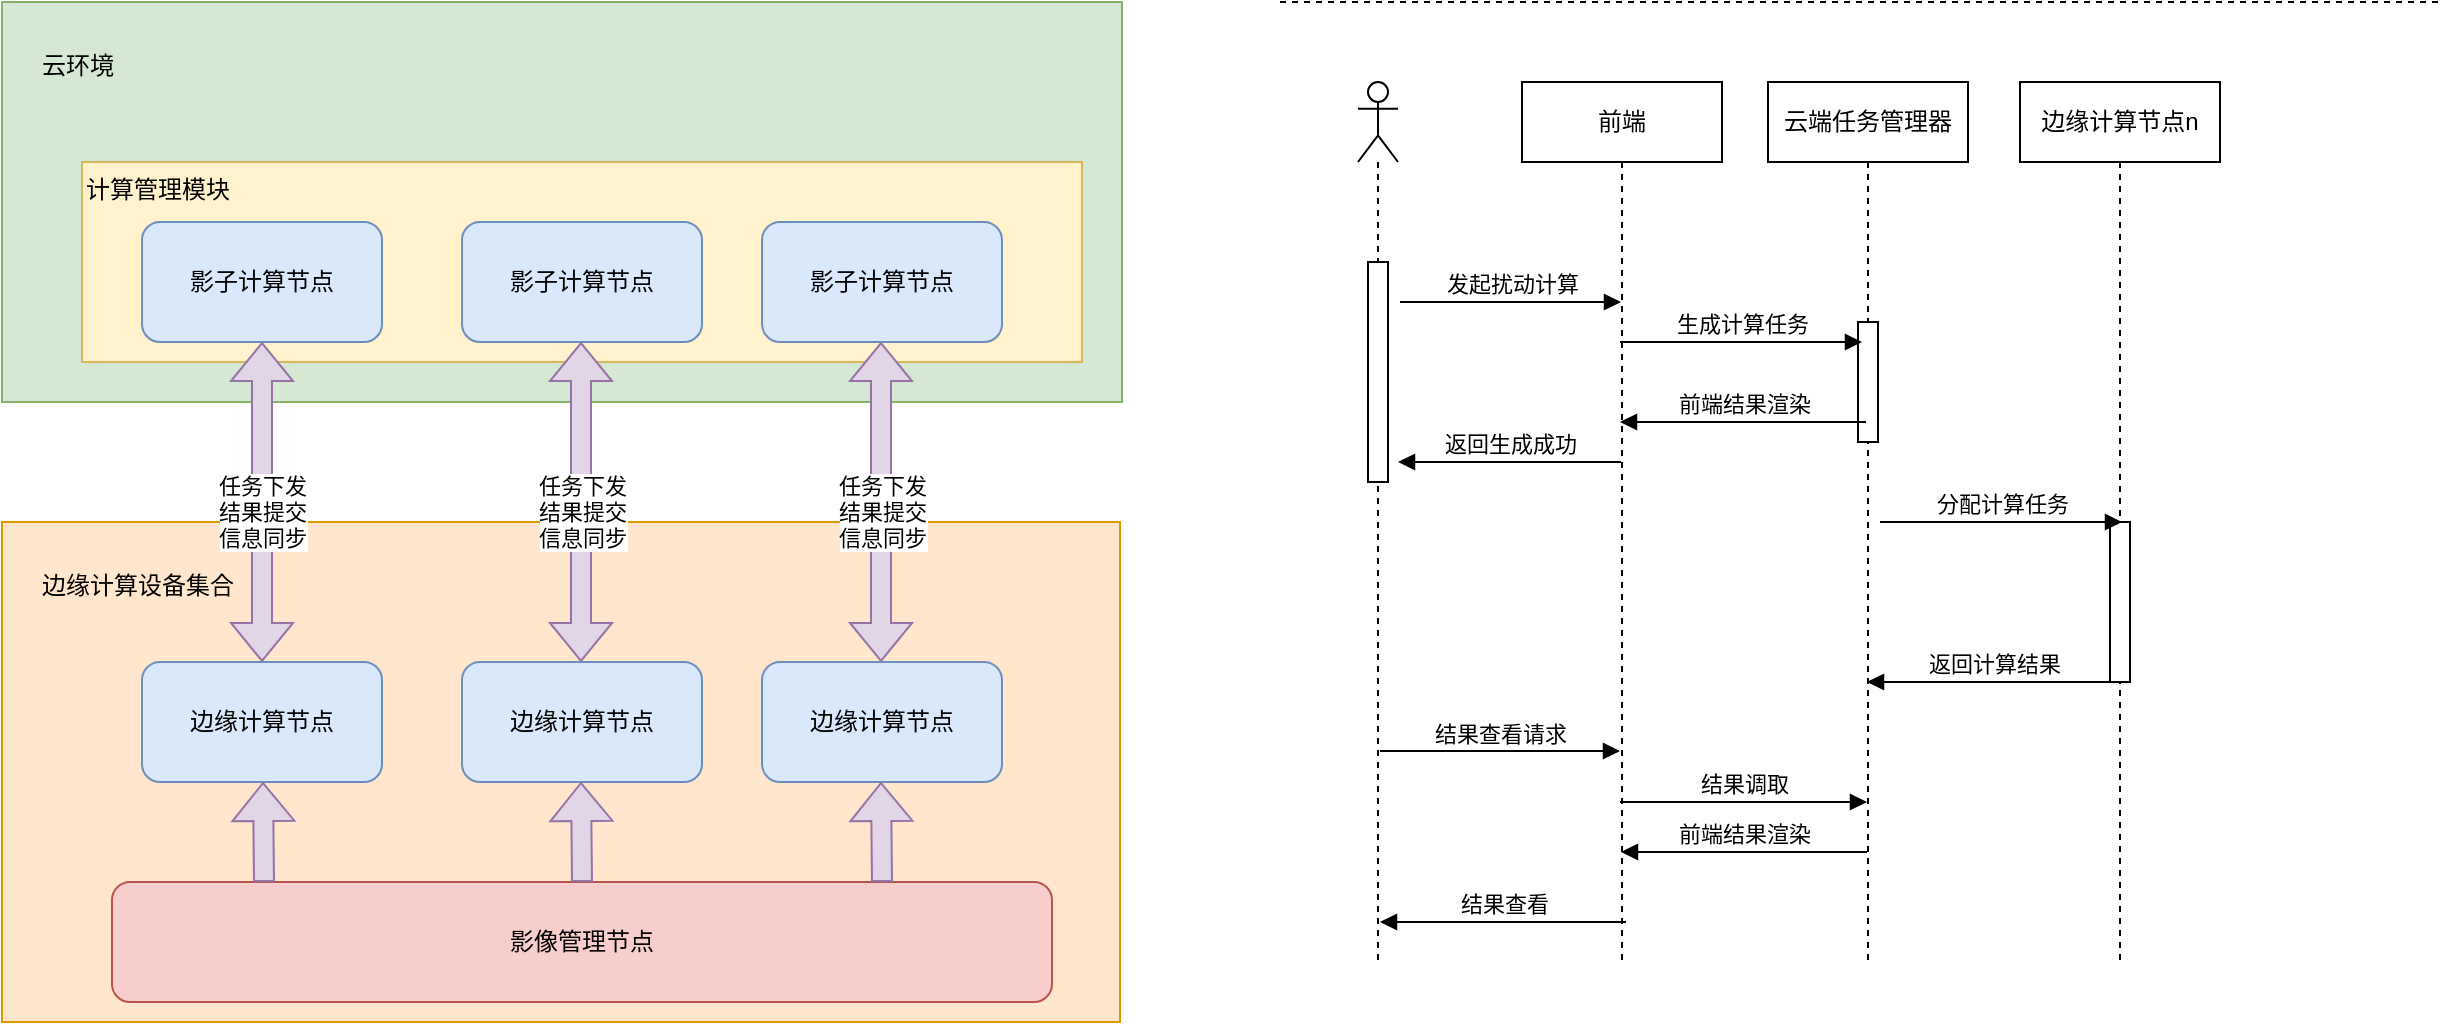 <mxfile version="22.0.4" type="github">
  <diagram name="第 1 页" id="qO63Ez1emeR1Fj4lNttb">
    <mxGraphModel dx="1186" dy="729" grid="1" gridSize="10" guides="1" tooltips="1" connect="1" arrows="1" fold="1" page="1" pageScale="1" pageWidth="827" pageHeight="1169" math="0" shadow="0">
      <root>
        <mxCell id="0" />
        <mxCell id="1" parent="0" />
        <mxCell id="egavwRmLQPbvetfOZlf4-8" value="边缘计算设备集合" style="rounded=0;whiteSpace=wrap;html=1;verticalAlign=top;align=left;spacing=20;fillColor=#ffe6cc;strokeColor=#d79b00;" vertex="1" parent="1">
          <mxGeometry x="121" y="420" width="559" height="250" as="geometry" />
        </mxCell>
        <mxCell id="egavwRmLQPbvetfOZlf4-2" value="云环境" style="rounded=0;whiteSpace=wrap;html=1;horizontal=1;verticalAlign=top;align=left;spacing=20;fillColor=#d5e8d4;strokeColor=#82b366;" vertex="1" parent="1">
          <mxGeometry x="121" y="160" width="560" height="200" as="geometry" />
        </mxCell>
        <mxCell id="egavwRmLQPbvetfOZlf4-6" value="计算管理模块" style="rounded=0;whiteSpace=wrap;html=1;fillColor=#fff2cc;strokeColor=#d6b656;horizontal=1;verticalAlign=top;align=left;" vertex="1" parent="1">
          <mxGeometry x="161" y="240" width="500" height="100" as="geometry" />
        </mxCell>
        <mxCell id="egavwRmLQPbvetfOZlf4-3" value="影子计算节点" style="rounded=1;whiteSpace=wrap;html=1;fillColor=#dae8fc;strokeColor=#6c8ebf;" vertex="1" parent="1">
          <mxGeometry x="191" y="270" width="120" height="60" as="geometry" />
        </mxCell>
        <mxCell id="egavwRmLQPbvetfOZlf4-4" value="影子计算节点" style="rounded=1;whiteSpace=wrap;html=1;fillColor=#dae8fc;strokeColor=#6c8ebf;" vertex="1" parent="1">
          <mxGeometry x="351" y="270" width="120" height="60" as="geometry" />
        </mxCell>
        <mxCell id="egavwRmLQPbvetfOZlf4-5" value="影子计算节点" style="rounded=1;whiteSpace=wrap;html=1;fillColor=#dae8fc;strokeColor=#6c8ebf;" vertex="1" parent="1">
          <mxGeometry x="501" y="270" width="120" height="60" as="geometry" />
        </mxCell>
        <mxCell id="egavwRmLQPbvetfOZlf4-7" value="边缘计算节点" style="rounded=1;whiteSpace=wrap;html=1;fillColor=#dae8fc;strokeColor=#6c8ebf;" vertex="1" parent="1">
          <mxGeometry x="191" y="490" width="120" height="60" as="geometry" />
        </mxCell>
        <mxCell id="egavwRmLQPbvetfOZlf4-9" value="边缘计算节点" style="rounded=1;whiteSpace=wrap;html=1;fillColor=#dae8fc;strokeColor=#6c8ebf;" vertex="1" parent="1">
          <mxGeometry x="351" y="490" width="120" height="60" as="geometry" />
        </mxCell>
        <mxCell id="egavwRmLQPbvetfOZlf4-10" value="" style="shape=flexArrow;endArrow=classic;startArrow=classic;html=1;rounded=0;entryX=0.5;entryY=1;entryDx=0;entryDy=0;fillColor=#e1d5e7;strokeColor=#9673a6;" edge="1" parent="1" source="egavwRmLQPbvetfOZlf4-7" target="egavwRmLQPbvetfOZlf4-3">
          <mxGeometry width="100" height="100" relative="1" as="geometry">
            <mxPoint x="211" y="480" as="sourcePoint" />
            <mxPoint x="311" y="380" as="targetPoint" />
          </mxGeometry>
        </mxCell>
        <mxCell id="egavwRmLQPbvetfOZlf4-11" value="任务下发&lt;br&gt;结果提交&lt;br&gt;信息同步" style="edgeLabel;html=1;align=center;verticalAlign=middle;resizable=0;points=[];" vertex="1" connectable="0" parent="egavwRmLQPbvetfOZlf4-10">
          <mxGeometry x="-0.062" relative="1" as="geometry">
            <mxPoint as="offset" />
          </mxGeometry>
        </mxCell>
        <mxCell id="egavwRmLQPbvetfOZlf4-12" value="" style="shape=flexArrow;endArrow=classic;startArrow=classic;html=1;rounded=0;entryX=0.5;entryY=1;entryDx=0;entryDy=0;fillColor=#e1d5e7;strokeColor=#9673a6;" edge="1" parent="1">
          <mxGeometry width="100" height="100" relative="1" as="geometry">
            <mxPoint x="410.5" y="490" as="sourcePoint" />
            <mxPoint x="410.5" y="330" as="targetPoint" />
          </mxGeometry>
        </mxCell>
        <mxCell id="egavwRmLQPbvetfOZlf4-13" value="&lt;span style=&quot;color: rgb(0, 0, 0); font-family: Helvetica; font-size: 11px; font-style: normal; font-variant-ligatures: normal; font-variant-caps: normal; font-weight: 400; letter-spacing: normal; orphans: 2; text-align: center; text-indent: 0px; text-transform: none; widows: 2; word-spacing: 0px; -webkit-text-stroke-width: 0px; background-color: rgb(255, 255, 255); text-decoration-thickness: initial; text-decoration-style: initial; text-decoration-color: initial; float: none; display: inline !important;&quot;&gt;任务下发&lt;/span&gt;&lt;br style=&quot;border-color: var(--border-color); color: rgb(0, 0, 0); font-family: Helvetica; font-size: 11px; font-style: normal; font-variant-ligatures: normal; font-variant-caps: normal; font-weight: 400; letter-spacing: normal; orphans: 2; text-align: center; text-indent: 0px; text-transform: none; widows: 2; word-spacing: 0px; -webkit-text-stroke-width: 0px; text-decoration-thickness: initial; text-decoration-style: initial; text-decoration-color: initial;&quot;&gt;&lt;span style=&quot;color: rgb(0, 0, 0); font-family: Helvetica; font-size: 11px; font-style: normal; font-variant-ligatures: normal; font-variant-caps: normal; font-weight: 400; letter-spacing: normal; orphans: 2; text-align: center; text-indent: 0px; text-transform: none; widows: 2; word-spacing: 0px; -webkit-text-stroke-width: 0px; background-color: rgb(255, 255, 255); text-decoration-thickness: initial; text-decoration-style: initial; text-decoration-color: initial; float: none; display: inline !important;&quot;&gt;结果提交&lt;/span&gt;&lt;br style=&quot;border-color: var(--border-color); color: rgb(0, 0, 0); font-family: Helvetica; font-size: 11px; font-style: normal; font-variant-ligatures: normal; font-variant-caps: normal; font-weight: 400; letter-spacing: normal; orphans: 2; text-align: center; text-indent: 0px; text-transform: none; widows: 2; word-spacing: 0px; -webkit-text-stroke-width: 0px; text-decoration-thickness: initial; text-decoration-style: initial; text-decoration-color: initial;&quot;&gt;&lt;span style=&quot;color: rgb(0, 0, 0); font-family: Helvetica; font-size: 11px; font-style: normal; font-variant-ligatures: normal; font-variant-caps: normal; font-weight: 400; letter-spacing: normal; orphans: 2; text-align: center; text-indent: 0px; text-transform: none; widows: 2; word-spacing: 0px; -webkit-text-stroke-width: 0px; background-color: rgb(255, 255, 255); text-decoration-thickness: initial; text-decoration-style: initial; text-decoration-color: initial; float: none; display: inline !important;&quot;&gt;信息同步&lt;/span&gt;" style="edgeLabel;html=1;align=center;verticalAlign=middle;resizable=0;points=[];" vertex="1" connectable="0" parent="egavwRmLQPbvetfOZlf4-12">
          <mxGeometry x="-0.062" relative="1" as="geometry">
            <mxPoint as="offset" />
          </mxGeometry>
        </mxCell>
        <mxCell id="egavwRmLQPbvetfOZlf4-15" value="边缘计算节点" style="rounded=1;whiteSpace=wrap;html=1;fillColor=#dae8fc;strokeColor=#6c8ebf;" vertex="1" parent="1">
          <mxGeometry x="501" y="490" width="120" height="60" as="geometry" />
        </mxCell>
        <mxCell id="egavwRmLQPbvetfOZlf4-16" value="" style="shape=flexArrow;endArrow=classic;startArrow=classic;html=1;rounded=0;entryX=0.5;entryY=1;entryDx=0;entryDy=0;fillColor=#e1d5e7;strokeColor=#9673a6;" edge="1" parent="1">
          <mxGeometry width="100" height="100" relative="1" as="geometry">
            <mxPoint x="560.5" y="490" as="sourcePoint" />
            <mxPoint x="560.5" y="330" as="targetPoint" />
          </mxGeometry>
        </mxCell>
        <mxCell id="egavwRmLQPbvetfOZlf4-17" value="&lt;span style=&quot;color: rgb(0, 0, 0); font-family: Helvetica; font-size: 11px; font-style: normal; font-variant-ligatures: normal; font-variant-caps: normal; font-weight: 400; letter-spacing: normal; orphans: 2; text-align: center; text-indent: 0px; text-transform: none; widows: 2; word-spacing: 0px; -webkit-text-stroke-width: 0px; background-color: rgb(255, 255, 255); text-decoration-thickness: initial; text-decoration-style: initial; text-decoration-color: initial; float: none; display: inline !important;&quot;&gt;任务下发&lt;/span&gt;&lt;br style=&quot;border-color: var(--border-color); color: rgb(0, 0, 0); font-family: Helvetica; font-size: 11px; font-style: normal; font-variant-ligatures: normal; font-variant-caps: normal; font-weight: 400; letter-spacing: normal; orphans: 2; text-align: center; text-indent: 0px; text-transform: none; widows: 2; word-spacing: 0px; -webkit-text-stroke-width: 0px; text-decoration-thickness: initial; text-decoration-style: initial; text-decoration-color: initial;&quot;&gt;&lt;span style=&quot;color: rgb(0, 0, 0); font-family: Helvetica; font-size: 11px; font-style: normal; font-variant-ligatures: normal; font-variant-caps: normal; font-weight: 400; letter-spacing: normal; orphans: 2; text-align: center; text-indent: 0px; text-transform: none; widows: 2; word-spacing: 0px; -webkit-text-stroke-width: 0px; background-color: rgb(255, 255, 255); text-decoration-thickness: initial; text-decoration-style: initial; text-decoration-color: initial; float: none; display: inline !important;&quot;&gt;结果提交&lt;/span&gt;&lt;br style=&quot;border-color: var(--border-color); color: rgb(0, 0, 0); font-family: Helvetica; font-size: 11px; font-style: normal; font-variant-ligatures: normal; font-variant-caps: normal; font-weight: 400; letter-spacing: normal; orphans: 2; text-align: center; text-indent: 0px; text-transform: none; widows: 2; word-spacing: 0px; -webkit-text-stroke-width: 0px; text-decoration-thickness: initial; text-decoration-style: initial; text-decoration-color: initial;&quot;&gt;&lt;span style=&quot;color: rgb(0, 0, 0); font-family: Helvetica; font-size: 11px; font-style: normal; font-variant-ligatures: normal; font-variant-caps: normal; font-weight: 400; letter-spacing: normal; orphans: 2; text-align: center; text-indent: 0px; text-transform: none; widows: 2; word-spacing: 0px; -webkit-text-stroke-width: 0px; background-color: rgb(255, 255, 255); text-decoration-thickness: initial; text-decoration-style: initial; text-decoration-color: initial; float: none; display: inline !important;&quot;&gt;信息同步&lt;/span&gt;" style="edgeLabel;html=1;align=center;verticalAlign=middle;resizable=0;points=[];" vertex="1" connectable="0" parent="egavwRmLQPbvetfOZlf4-16">
          <mxGeometry x="-0.062" relative="1" as="geometry">
            <mxPoint as="offset" />
          </mxGeometry>
        </mxCell>
        <mxCell id="egavwRmLQPbvetfOZlf4-18" value="影像管理节点" style="rounded=1;whiteSpace=wrap;html=1;fillColor=#f8cecc;strokeColor=#b85450;" vertex="1" parent="1">
          <mxGeometry x="176" y="600" width="470" height="60" as="geometry" />
        </mxCell>
        <mxCell id="egavwRmLQPbvetfOZlf4-20" value="" style="shape=flexArrow;endArrow=classic;html=1;rounded=0;entryX=0.5;entryY=1;entryDx=0;entryDy=0;fillColor=#e1d5e7;strokeColor=#9673a6;" edge="1" parent="1">
          <mxGeometry width="50" height="50" relative="1" as="geometry">
            <mxPoint x="252" y="600" as="sourcePoint" />
            <mxPoint x="251.5" y="550" as="targetPoint" />
          </mxGeometry>
        </mxCell>
        <mxCell id="egavwRmLQPbvetfOZlf4-21" value="" style="shape=flexArrow;endArrow=classic;html=1;rounded=0;entryX=0.5;entryY=1;entryDx=0;entryDy=0;fillColor=#e1d5e7;strokeColor=#9673a6;" edge="1" parent="1">
          <mxGeometry width="50" height="50" relative="1" as="geometry">
            <mxPoint x="411" y="600" as="sourcePoint" />
            <mxPoint x="410.5" y="550" as="targetPoint" />
          </mxGeometry>
        </mxCell>
        <mxCell id="egavwRmLQPbvetfOZlf4-24" value="" style="shape=flexArrow;endArrow=classic;html=1;rounded=0;entryX=0.5;entryY=1;entryDx=0;entryDy=0;fillColor=#e1d5e7;strokeColor=#9673a6;" edge="1" parent="1">
          <mxGeometry width="50" height="50" relative="1" as="geometry">
            <mxPoint x="561" y="600" as="sourcePoint" />
            <mxPoint x="560.5" y="550" as="targetPoint" />
          </mxGeometry>
        </mxCell>
        <mxCell id="egavwRmLQPbvetfOZlf4-25" value="" style="endArrow=none;dashed=1;html=1;rounded=0;" edge="1" parent="1">
          <mxGeometry width="50" height="50" relative="1" as="geometry">
            <mxPoint x="760" y="160" as="sourcePoint" />
            <mxPoint x="1340" y="160" as="targetPoint" />
          </mxGeometry>
        </mxCell>
        <mxCell id="egavwRmLQPbvetfOZlf4-31" value="" style="shape=umlLifeline;perimeter=lifelinePerimeter;whiteSpace=wrap;html=1;container=1;dropTarget=0;collapsible=0;recursiveResize=0;outlineConnect=0;portConstraint=eastwest;newEdgeStyle={&quot;curved&quot;:0,&quot;rounded&quot;:0};participant=umlActor;size=40;" vertex="1" parent="1">
          <mxGeometry x="799" y="200" width="20" height="440" as="geometry" />
        </mxCell>
        <mxCell id="egavwRmLQPbvetfOZlf4-40" value="" style="html=1;points=[[0,0,0,0,5],[0,1,0,0,-5],[1,0,0,0,5],[1,1,0,0,-5]];perimeter=orthogonalPerimeter;outlineConnect=0;targetShapes=umlLifeline;portConstraint=eastwest;newEdgeStyle={&quot;curved&quot;:0,&quot;rounded&quot;:0};" vertex="1" parent="egavwRmLQPbvetfOZlf4-31">
          <mxGeometry x="5" y="90" width="10" height="110" as="geometry" />
        </mxCell>
        <mxCell id="egavwRmLQPbvetfOZlf4-32" value="云端任务管理器" style="shape=umlLifeline;perimeter=lifelinePerimeter;whiteSpace=wrap;html=1;container=1;dropTarget=0;collapsible=0;recursiveResize=0;outlineConnect=0;portConstraint=eastwest;newEdgeStyle={&quot;curved&quot;:0,&quot;rounded&quot;:0};" vertex="1" parent="1">
          <mxGeometry x="1004" y="200" width="100" height="440" as="geometry" />
        </mxCell>
        <mxCell id="egavwRmLQPbvetfOZlf4-45" value="" style="html=1;points=[[0,0,0,0,5],[0,1,0,0,-5],[1,0,0,0,5],[1,1,0,0,-5]];perimeter=orthogonalPerimeter;outlineConnect=0;targetShapes=umlLifeline;portConstraint=eastwest;newEdgeStyle={&quot;curved&quot;:0,&quot;rounded&quot;:0};" vertex="1" parent="egavwRmLQPbvetfOZlf4-32">
          <mxGeometry x="45" y="120" width="10" height="60" as="geometry" />
        </mxCell>
        <mxCell id="egavwRmLQPbvetfOZlf4-33" value="边缘计算节点n" style="shape=umlLifeline;perimeter=lifelinePerimeter;whiteSpace=wrap;html=1;container=1;dropTarget=0;collapsible=0;recursiveResize=0;outlineConnect=0;portConstraint=eastwest;newEdgeStyle={&quot;curved&quot;:0,&quot;rounded&quot;:0};" vertex="1" parent="1">
          <mxGeometry x="1130" y="200" width="100" height="440" as="geometry" />
        </mxCell>
        <mxCell id="egavwRmLQPbvetfOZlf4-47" value="" style="html=1;points=[[0,0,0,0,5],[0,1,0,0,-5],[1,0,0,0,5],[1,1,0,0,-5]];perimeter=orthogonalPerimeter;outlineConnect=0;targetShapes=umlLifeline;portConstraint=eastwest;newEdgeStyle={&quot;curved&quot;:0,&quot;rounded&quot;:0};" vertex="1" parent="egavwRmLQPbvetfOZlf4-33">
          <mxGeometry x="45" y="220" width="10" height="80" as="geometry" />
        </mxCell>
        <mxCell id="egavwRmLQPbvetfOZlf4-34" value="前端" style="shape=umlLifeline;perimeter=lifelinePerimeter;whiteSpace=wrap;html=1;container=1;dropTarget=0;collapsible=0;recursiveResize=0;outlineConnect=0;portConstraint=eastwest;newEdgeStyle={&quot;curved&quot;:0,&quot;rounded&quot;:0};" vertex="1" parent="1">
          <mxGeometry x="881" y="200" width="100" height="440" as="geometry" />
        </mxCell>
        <mxCell id="egavwRmLQPbvetfOZlf4-41" value="发起扰动计算" style="html=1;verticalAlign=bottom;endArrow=block;curved=0;rounded=0;" edge="1" parent="1" target="egavwRmLQPbvetfOZlf4-34">
          <mxGeometry width="80" relative="1" as="geometry">
            <mxPoint x="820" y="310" as="sourcePoint" />
            <mxPoint x="890" y="310" as="targetPoint" />
          </mxGeometry>
        </mxCell>
        <mxCell id="egavwRmLQPbvetfOZlf4-42" value="生成计算任务" style="html=1;verticalAlign=bottom;endArrow=block;curved=0;rounded=0;" edge="1" parent="1">
          <mxGeometry width="80" relative="1" as="geometry">
            <mxPoint x="930" y="330" as="sourcePoint" />
            <mxPoint x="1051" y="330" as="targetPoint" />
          </mxGeometry>
        </mxCell>
        <mxCell id="egavwRmLQPbvetfOZlf4-43" value="分配计算任务" style="html=1;verticalAlign=bottom;endArrow=block;curved=0;rounded=0;" edge="1" parent="1">
          <mxGeometry width="80" relative="1" as="geometry">
            <mxPoint x="1060" y="420" as="sourcePoint" />
            <mxPoint x="1181" y="420" as="targetPoint" />
          </mxGeometry>
        </mxCell>
        <mxCell id="egavwRmLQPbvetfOZlf4-44" value="返回生成成功" style="html=1;verticalAlign=bottom;endArrow=block;curved=0;rounded=0;" edge="1" parent="1">
          <mxGeometry width="80" relative="1" as="geometry">
            <mxPoint x="930.5" y="390" as="sourcePoint" />
            <mxPoint x="819" y="390" as="targetPoint" />
          </mxGeometry>
        </mxCell>
        <mxCell id="egavwRmLQPbvetfOZlf4-46" value="返回计算结果" style="html=1;verticalAlign=bottom;endArrow=block;curved=0;rounded=0;" edge="1" parent="1">
          <mxGeometry width="80" relative="1" as="geometry">
            <mxPoint x="1179.5" y="500" as="sourcePoint" />
            <mxPoint x="1053.5" y="500" as="targetPoint" />
          </mxGeometry>
        </mxCell>
        <mxCell id="egavwRmLQPbvetfOZlf4-48" value="前端结果渲染" style="html=1;verticalAlign=bottom;endArrow=block;curved=0;rounded=0;" edge="1" parent="1">
          <mxGeometry width="80" relative="1" as="geometry">
            <mxPoint x="1053.5" y="585" as="sourcePoint" />
            <mxPoint x="930.5" y="585" as="targetPoint" />
          </mxGeometry>
        </mxCell>
        <mxCell id="egavwRmLQPbvetfOZlf4-49" value="结果查看请求" style="html=1;verticalAlign=bottom;endArrow=block;curved=0;rounded=0;exitX=0.55;exitY=0.775;exitDx=0;exitDy=0;exitPerimeter=0;" edge="1" parent="1">
          <mxGeometry width="80" relative="1" as="geometry">
            <mxPoint x="810" y="534.5" as="sourcePoint" />
            <mxPoint x="930" y="534.5" as="targetPoint" />
          </mxGeometry>
        </mxCell>
        <mxCell id="egavwRmLQPbvetfOZlf4-50" value="结果调取" style="html=1;verticalAlign=bottom;endArrow=block;curved=0;rounded=0;" edge="1" parent="1" target="egavwRmLQPbvetfOZlf4-32">
          <mxGeometry width="80" relative="1" as="geometry">
            <mxPoint x="930" y="560" as="sourcePoint" />
            <mxPoint x="1050" y="560" as="targetPoint" />
          </mxGeometry>
        </mxCell>
        <mxCell id="egavwRmLQPbvetfOZlf4-51" value="结果查看" style="html=1;verticalAlign=bottom;endArrow=block;curved=0;rounded=0;" edge="1" parent="1">
          <mxGeometry width="80" relative="1" as="geometry">
            <mxPoint x="933" y="620" as="sourcePoint" />
            <mxPoint x="810" y="620" as="targetPoint" />
          </mxGeometry>
        </mxCell>
        <mxCell id="egavwRmLQPbvetfOZlf4-52" value="前端结果渲染" style="html=1;verticalAlign=bottom;endArrow=block;curved=0;rounded=0;" edge="1" parent="1">
          <mxGeometry width="80" relative="1" as="geometry">
            <mxPoint x="1053" y="370" as="sourcePoint" />
            <mxPoint x="930" y="370" as="targetPoint" />
          </mxGeometry>
        </mxCell>
      </root>
    </mxGraphModel>
  </diagram>
</mxfile>
